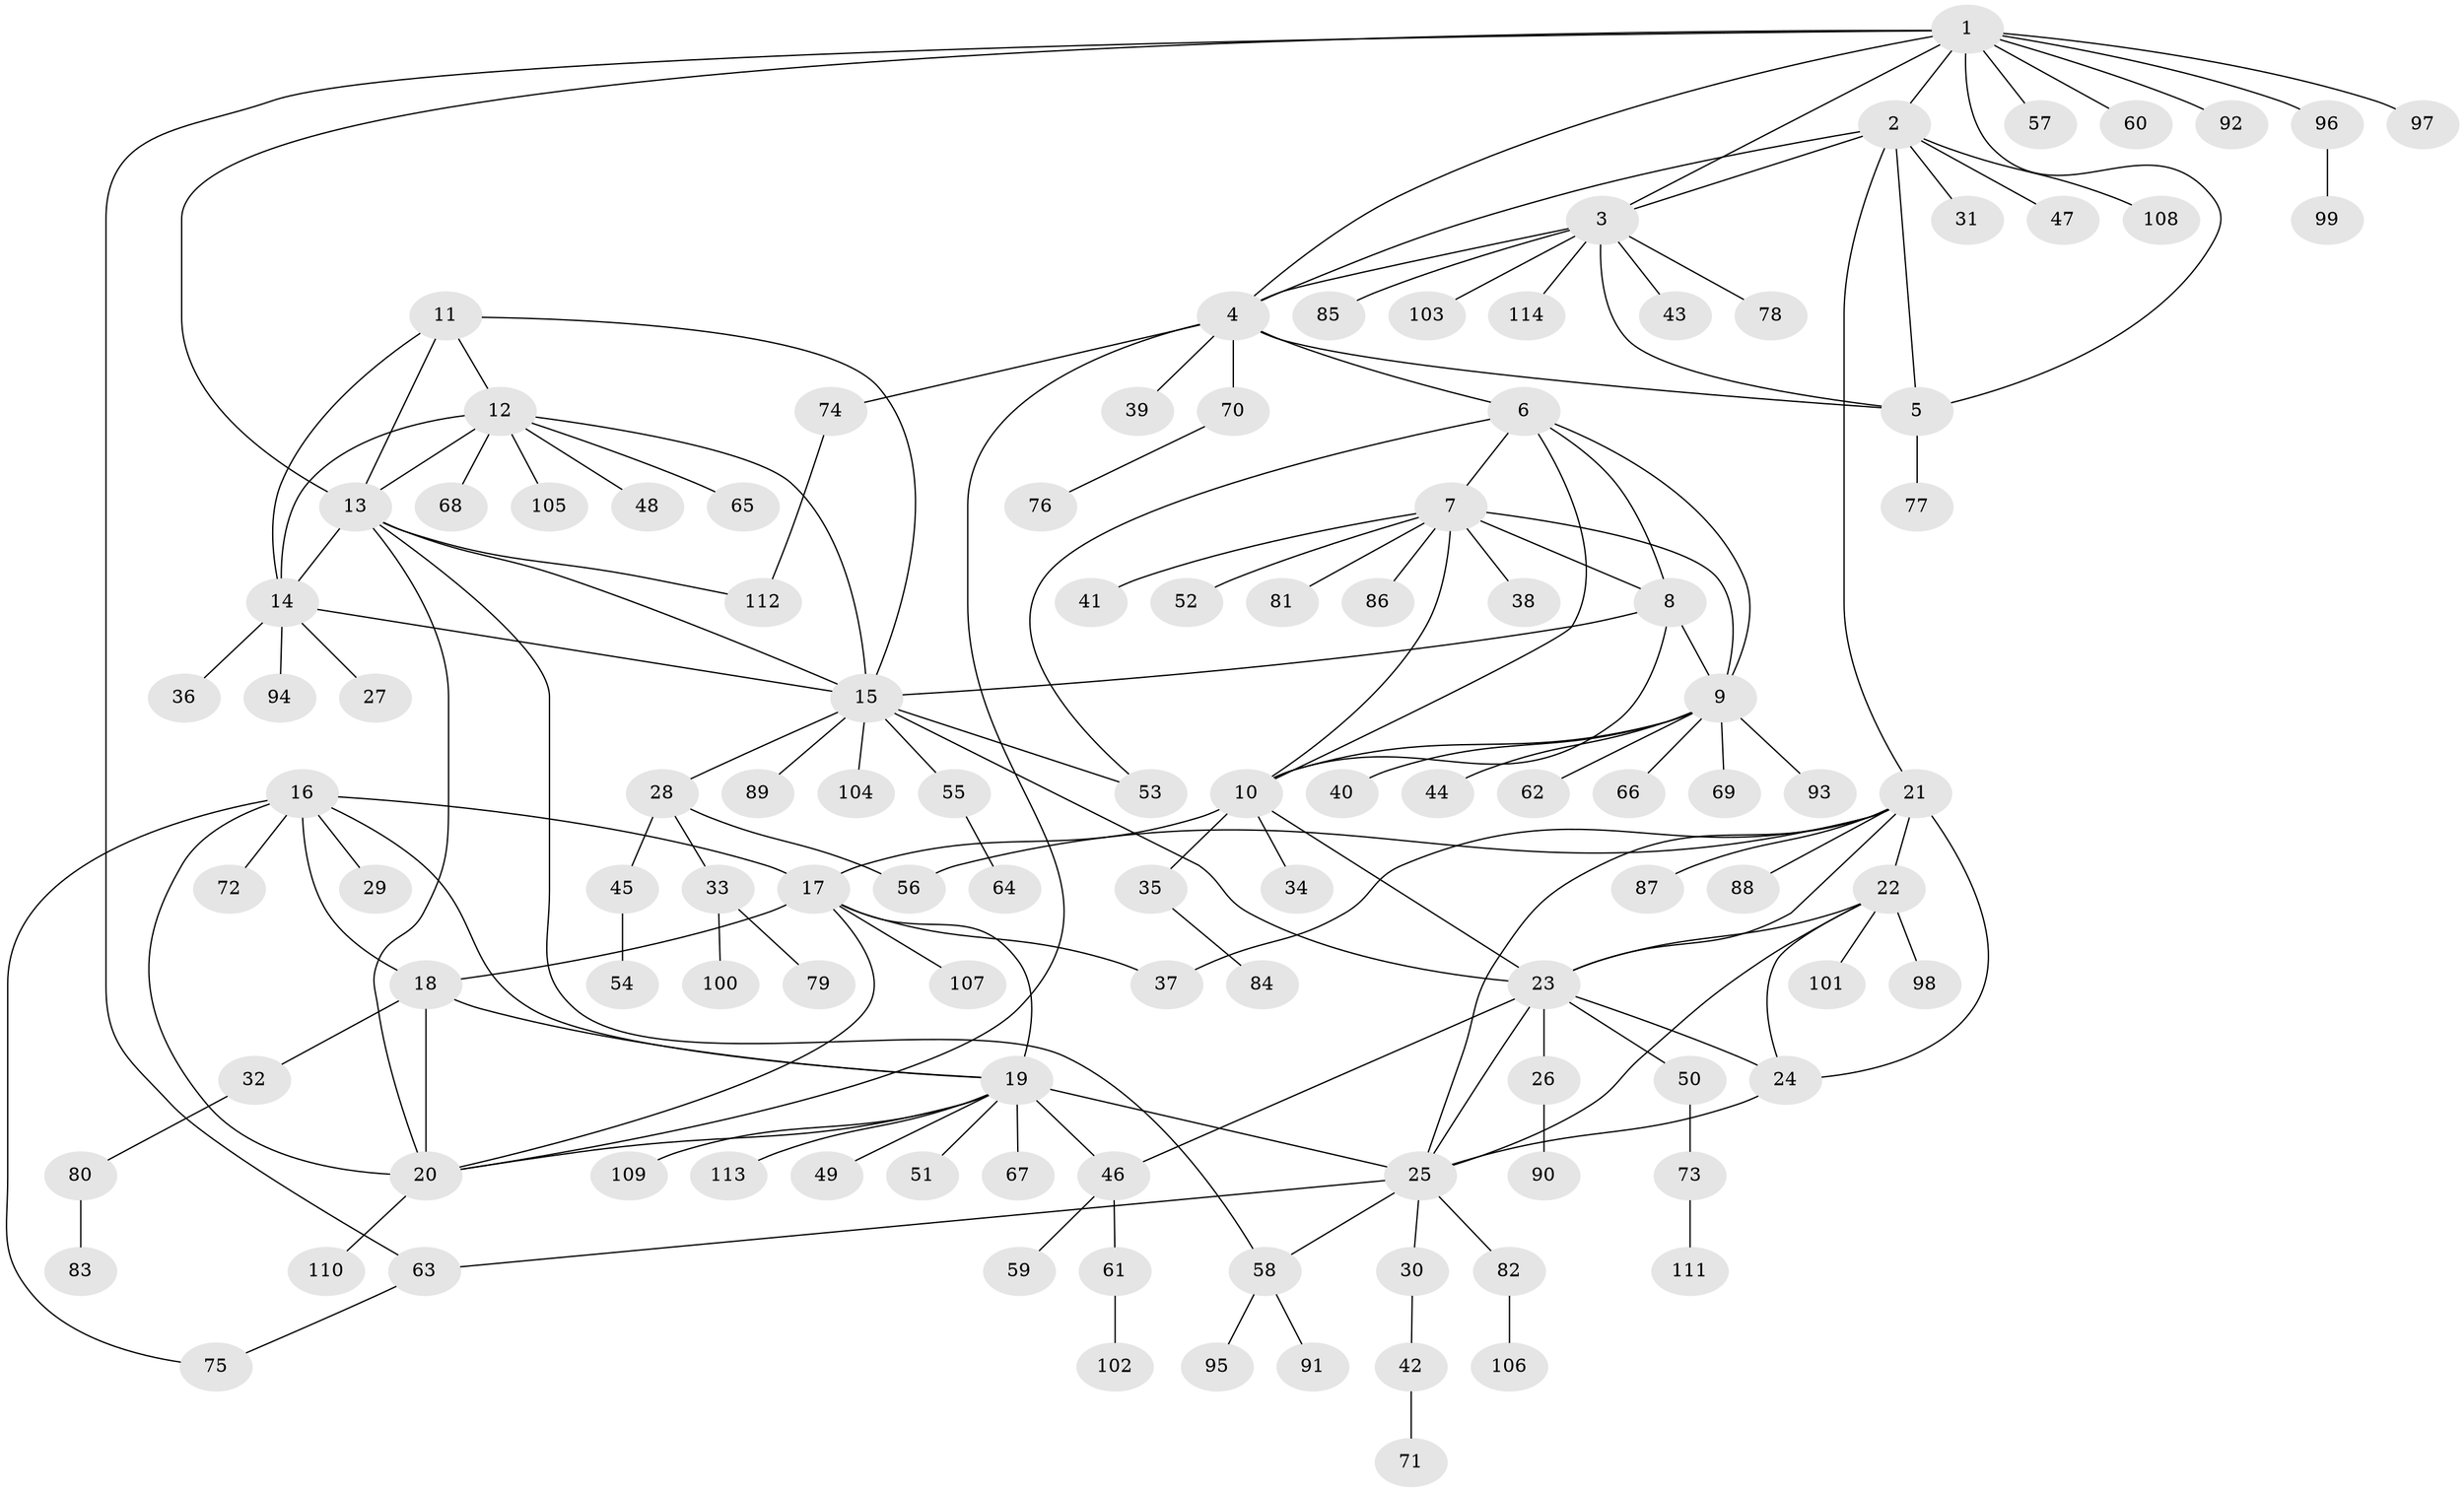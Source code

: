 // Generated by graph-tools (version 1.1) at 2025/37/03/09/25 02:37:37]
// undirected, 114 vertices, 157 edges
graph export_dot {
graph [start="1"]
  node [color=gray90,style=filled];
  1;
  2;
  3;
  4;
  5;
  6;
  7;
  8;
  9;
  10;
  11;
  12;
  13;
  14;
  15;
  16;
  17;
  18;
  19;
  20;
  21;
  22;
  23;
  24;
  25;
  26;
  27;
  28;
  29;
  30;
  31;
  32;
  33;
  34;
  35;
  36;
  37;
  38;
  39;
  40;
  41;
  42;
  43;
  44;
  45;
  46;
  47;
  48;
  49;
  50;
  51;
  52;
  53;
  54;
  55;
  56;
  57;
  58;
  59;
  60;
  61;
  62;
  63;
  64;
  65;
  66;
  67;
  68;
  69;
  70;
  71;
  72;
  73;
  74;
  75;
  76;
  77;
  78;
  79;
  80;
  81;
  82;
  83;
  84;
  85;
  86;
  87;
  88;
  89;
  90;
  91;
  92;
  93;
  94;
  95;
  96;
  97;
  98;
  99;
  100;
  101;
  102;
  103;
  104;
  105;
  106;
  107;
  108;
  109;
  110;
  111;
  112;
  113;
  114;
  1 -- 2;
  1 -- 3;
  1 -- 4;
  1 -- 5;
  1 -- 13;
  1 -- 57;
  1 -- 60;
  1 -- 63;
  1 -- 92;
  1 -- 96;
  1 -- 97;
  2 -- 3;
  2 -- 4;
  2 -- 5;
  2 -- 21;
  2 -- 31;
  2 -- 47;
  2 -- 108;
  3 -- 4;
  3 -- 5;
  3 -- 43;
  3 -- 78;
  3 -- 85;
  3 -- 103;
  3 -- 114;
  4 -- 5;
  4 -- 6;
  4 -- 20;
  4 -- 39;
  4 -- 70;
  4 -- 74;
  5 -- 77;
  6 -- 7;
  6 -- 8;
  6 -- 9;
  6 -- 10;
  6 -- 53;
  7 -- 8;
  7 -- 9;
  7 -- 10;
  7 -- 38;
  7 -- 41;
  7 -- 52;
  7 -- 81;
  7 -- 86;
  8 -- 9;
  8 -- 10;
  8 -- 15;
  9 -- 10;
  9 -- 40;
  9 -- 44;
  9 -- 62;
  9 -- 66;
  9 -- 69;
  9 -- 93;
  10 -- 17;
  10 -- 23;
  10 -- 34;
  10 -- 35;
  11 -- 12;
  11 -- 13;
  11 -- 14;
  11 -- 15;
  12 -- 13;
  12 -- 14;
  12 -- 15;
  12 -- 48;
  12 -- 65;
  12 -- 68;
  12 -- 105;
  13 -- 14;
  13 -- 15;
  13 -- 20;
  13 -- 58;
  13 -- 112;
  14 -- 15;
  14 -- 27;
  14 -- 36;
  14 -- 94;
  15 -- 23;
  15 -- 28;
  15 -- 53;
  15 -- 55;
  15 -- 89;
  15 -- 104;
  16 -- 17;
  16 -- 18;
  16 -- 19;
  16 -- 20;
  16 -- 29;
  16 -- 72;
  16 -- 75;
  17 -- 18;
  17 -- 19;
  17 -- 20;
  17 -- 37;
  17 -- 107;
  18 -- 19;
  18 -- 20;
  18 -- 32;
  19 -- 20;
  19 -- 25;
  19 -- 46;
  19 -- 49;
  19 -- 51;
  19 -- 67;
  19 -- 109;
  19 -- 113;
  20 -- 110;
  21 -- 22;
  21 -- 23;
  21 -- 24;
  21 -- 25;
  21 -- 37;
  21 -- 56;
  21 -- 87;
  21 -- 88;
  22 -- 23;
  22 -- 24;
  22 -- 25;
  22 -- 98;
  22 -- 101;
  23 -- 24;
  23 -- 25;
  23 -- 26;
  23 -- 46;
  23 -- 50;
  24 -- 25;
  25 -- 30;
  25 -- 58;
  25 -- 63;
  25 -- 82;
  26 -- 90;
  28 -- 33;
  28 -- 45;
  28 -- 56;
  30 -- 42;
  32 -- 80;
  33 -- 79;
  33 -- 100;
  35 -- 84;
  42 -- 71;
  45 -- 54;
  46 -- 59;
  46 -- 61;
  50 -- 73;
  55 -- 64;
  58 -- 91;
  58 -- 95;
  61 -- 102;
  63 -- 75;
  70 -- 76;
  73 -- 111;
  74 -- 112;
  80 -- 83;
  82 -- 106;
  96 -- 99;
}

